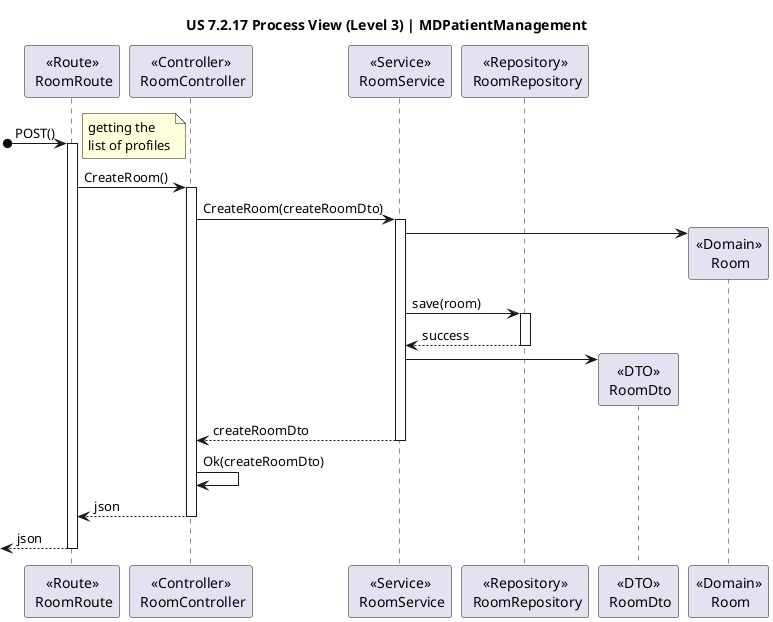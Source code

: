 @startuml
title "US 7.2.17 Process View (Level 3) | MDPatientManagement"

participant "<<Route>>\n RoomRoute" as ROUTE
participant "<<Controller>>\n RoomController" as CONTROL
participant "<<Service>>\n RoomService" as STAFFSERV
participant "<<Repository>>\n RoomRepository" as ALLERGYREPO
participant "<<DTO>>\n RoomDto" as ALLERGYLISTDTO
participant "<<Domain>>\n Room" as ALLERGY

[o-> ROUTE : POST()
note right : getting the \nlist of profiles

Activate ROUTE

ROUTE -> CONTROL : CreateRoom()

Activate CONTROL

CONTROL -> STAFFSERV : CreateRoom(createRoomDto)
Activate STAFFSERV

STAFFSERV -> ALLERGY**:

STAFFSERV -> ALLERGYREPO : save(room)
Activate ALLERGYREPO

ALLERGYREPO --> STAFFSERV : success
Deactivate ALLERGYREPO

STAFFSERV -> ALLERGYLISTDTO**

STAFFSERV --> CONTROL : createRoomDto
Deactivate STAFFSERV

CONTROL -> CONTROL : Ok(createRoomDto)

CONTROL --> ROUTE : json
Deactivate CONTROL
<-- ROUTE : json
deactivate ROUTE
@enduml